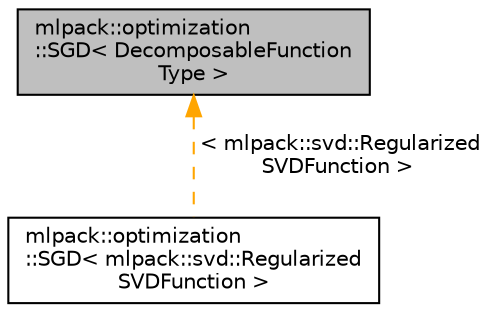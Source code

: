 digraph "mlpack::optimization::SGD&lt; DecomposableFunctionType &gt;"
{
  edge [fontname="Helvetica",fontsize="10",labelfontname="Helvetica",labelfontsize="10"];
  node [fontname="Helvetica",fontsize="10",shape=record];
  Node1 [label="mlpack::optimization\l::SGD\< DecomposableFunction\lType \>",height=0.2,width=0.4,color="black", fillcolor="grey75", style="filled" fontcolor="black"];
  Node1 -> Node2 [dir="back",color="orange",fontsize="10",style="dashed",label=" \< mlpack::svd::Regularized\lSVDFunction \>" ,fontname="Helvetica"];
  Node2 [label="mlpack::optimization\l::SGD\< mlpack::svd::Regularized\lSVDFunction \>",height=0.2,width=0.4,color="black", fillcolor="white", style="filled",URL="$classmlpack_1_1optimization_1_1SGD.html"];
}
